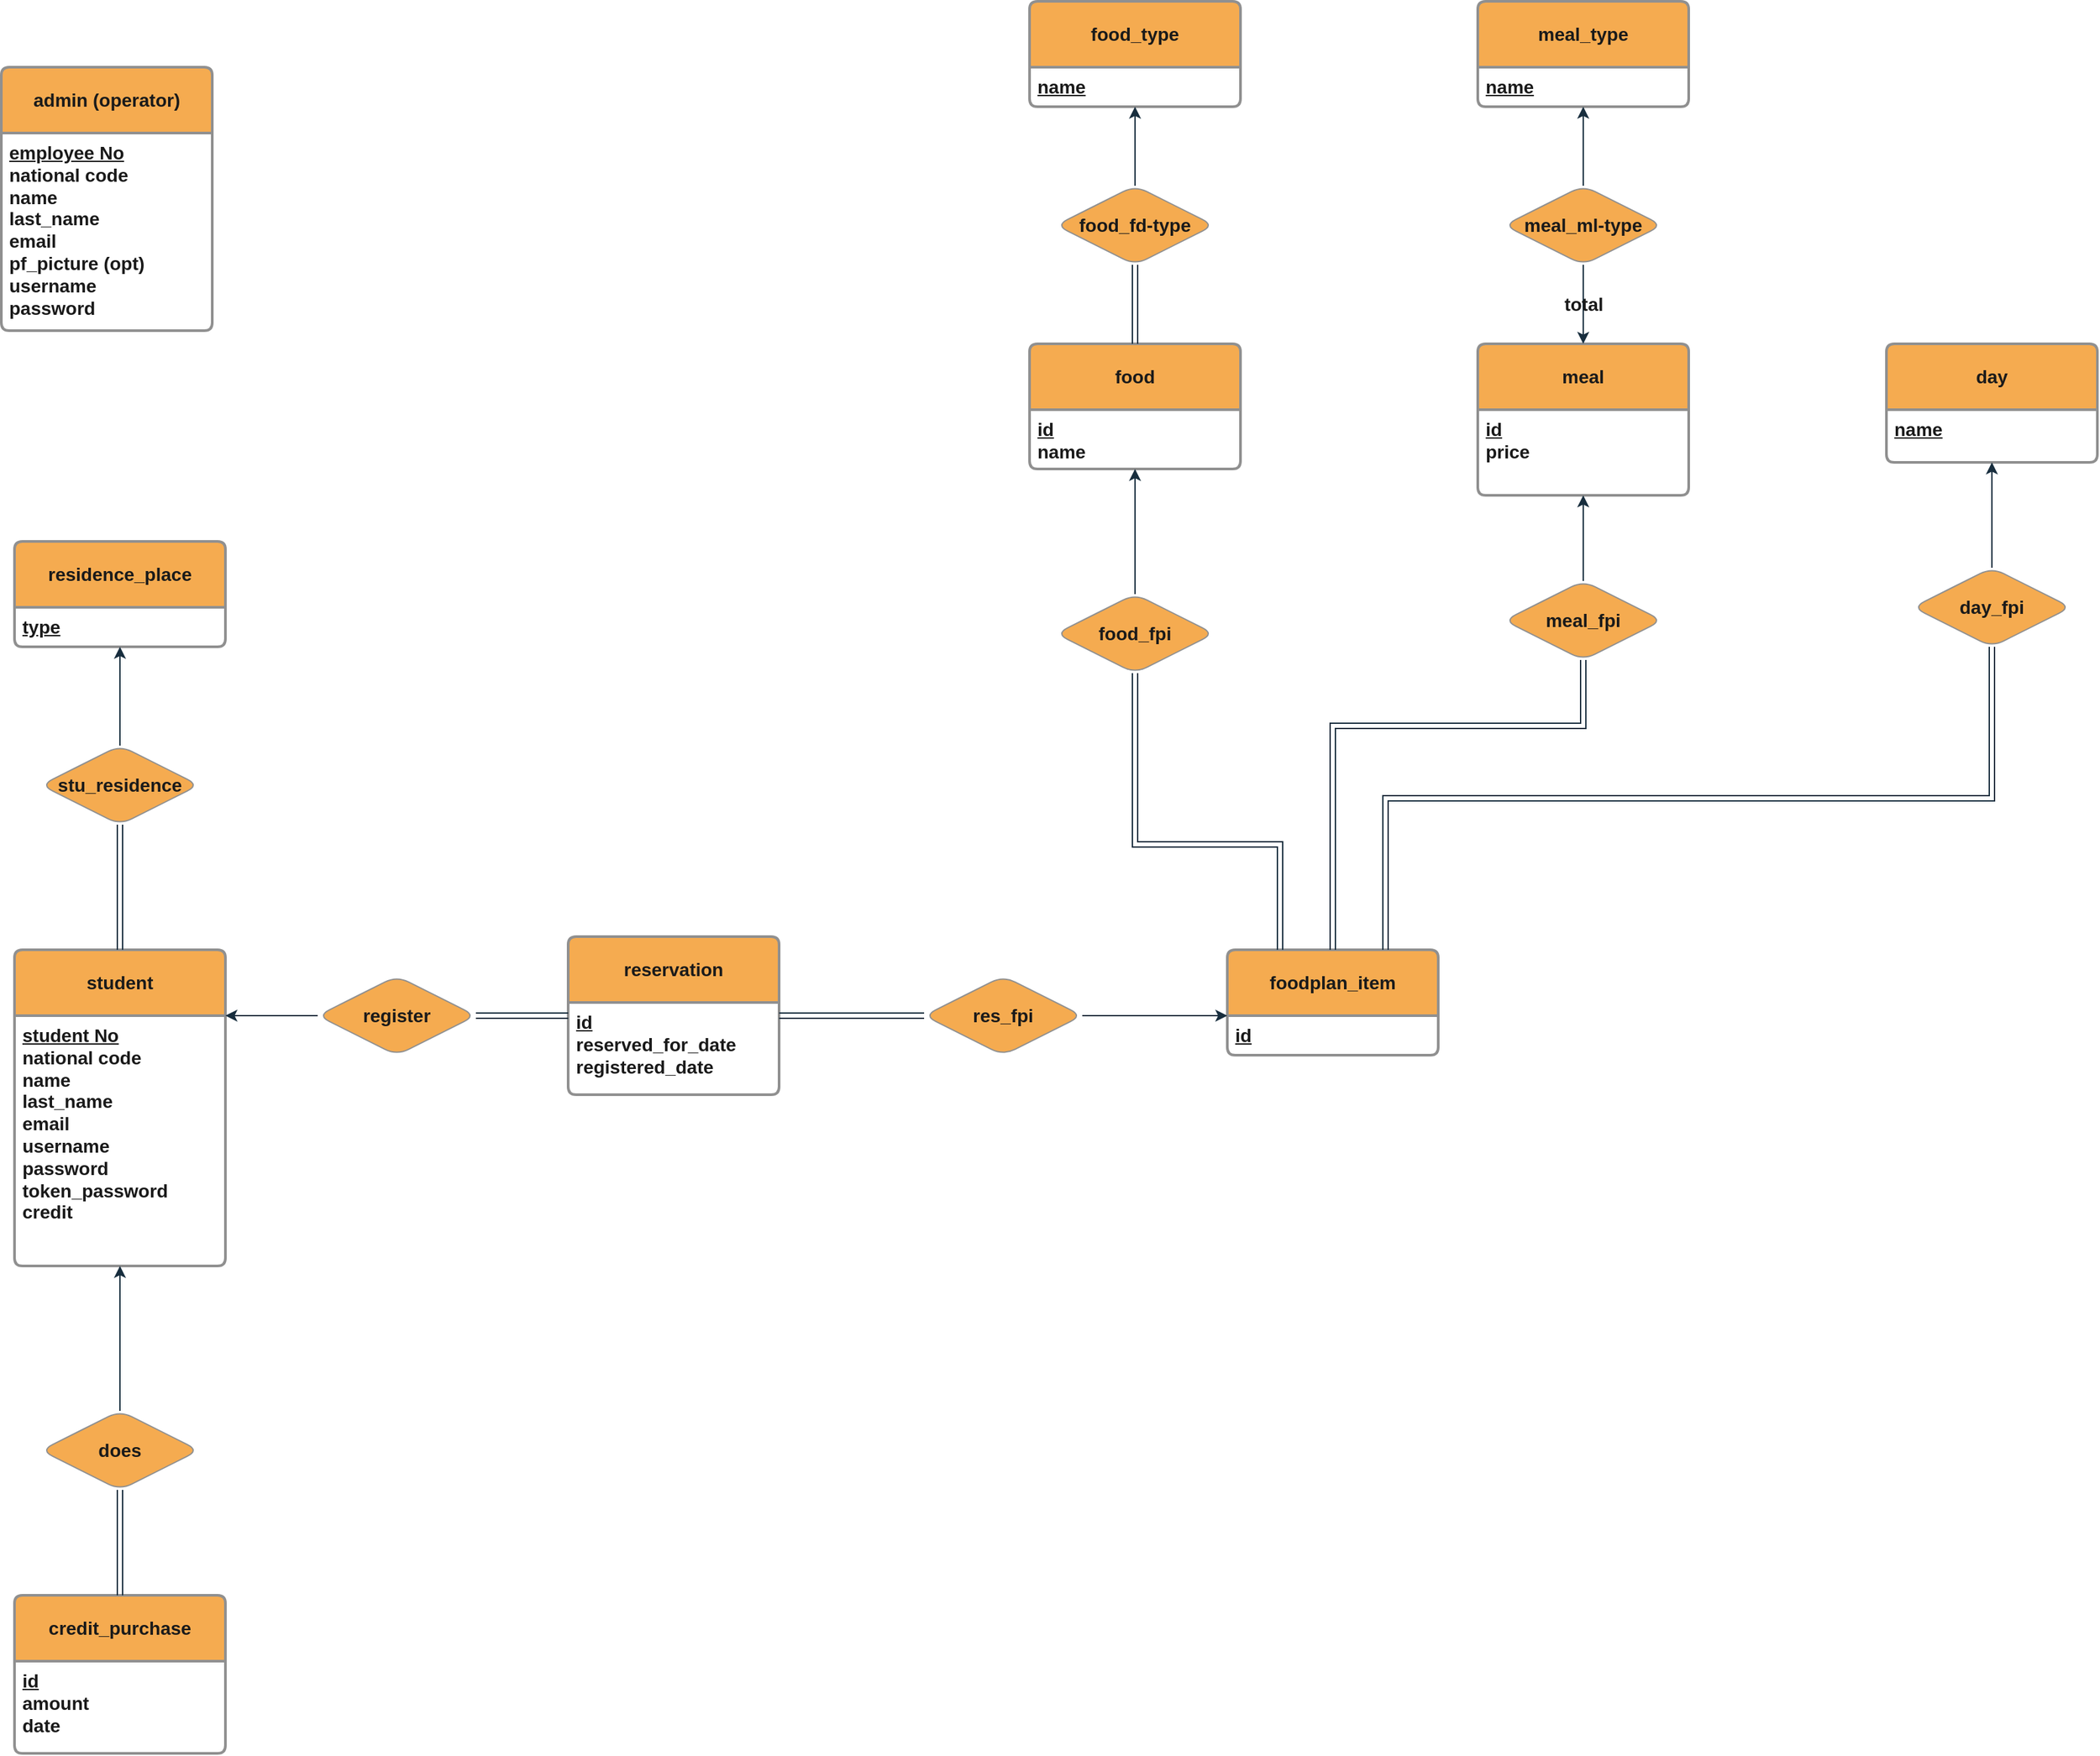 <mxfile version="24.7.8">
  <diagram name="Page-1" id="e56a1550-8fbb-45ad-956c-1786394a9013">
    <mxGraphModel dx="1954" dy="2208" grid="1" gridSize="10" guides="1" tooltips="1" connect="1" arrows="1" fold="1" page="1" pageScale="1" pageWidth="1100" pageHeight="850" background="none" math="0" shadow="0">
      <root>
        <mxCell id="0" />
        <mxCell id="1" parent="0" />
        <mxCell id="6c_6b6at9WufshhHbo5P-86" value="admin (operator)" style="swimlane;childLayout=stackLayout;horizontal=1;startSize=50;horizontalStack=0;rounded=1;fontSize=14;fontStyle=1;strokeWidth=2;resizeParent=0;resizeLast=1;shadow=0;dashed=0;align=center;arcSize=4;whiteSpace=wrap;html=1;strokeColor=#909090;verticalAlign=middle;fontFamily=Helvetica;fontColor=#1A1A1A;labelBackgroundColor=none;fillColor=#F5AB50;" parent="1" vertex="1">
          <mxGeometry x="340" y="-120" width="160" height="200" as="geometry" />
        </mxCell>
        <mxCell id="6c_6b6at9WufshhHbo5P-87" value="&lt;u style=&quot;font-size: 14px;&quot;&gt;employee No&lt;/u&gt;&lt;div style=&quot;font-size: 14px;&quot;&gt;&lt;div style=&quot;font-size: 14px;&quot;&gt;national code&lt;/div&gt;name&lt;div style=&quot;font-size: 14px;&quot;&gt;last_name&lt;/div&gt;&lt;div style=&quot;font-size: 14px;&quot;&gt;email&lt;/div&gt;&lt;div style=&quot;font-size: 14px;&quot;&gt;pf_picture (opt)&lt;br style=&quot;font-size: 14px;&quot;&gt;&lt;/div&gt;&lt;div style=&quot;font-size: 14px;&quot;&gt;username&lt;/div&gt;&lt;div style=&quot;font-size: 14px;&quot;&gt;password&lt;/div&gt;&lt;div style=&quot;font-size: 14px;&quot;&gt;&lt;br style=&quot;font-size: 14px;&quot;&gt;&lt;/div&gt;&lt;/div&gt;" style="align=left;strokeColor=none;fillColor=none;spacingLeft=4;fontSize=14;verticalAlign=top;resizable=0;rotatable=0;part=1;html=1;rounded=1;fontFamily=Helvetica;fontColor=#1A1A1A;fontStyle=1;labelBackgroundColor=none;" parent="6c_6b6at9WufshhHbo5P-86" vertex="1">
          <mxGeometry y="50" width="160" height="150" as="geometry" />
        </mxCell>
        <mxCell id="6c_6b6at9WufshhHbo5P-88" value="student" style="swimlane;childLayout=stackLayout;horizontal=1;startSize=50;horizontalStack=0;rounded=1;fontSize=14;fontStyle=1;strokeWidth=2;resizeParent=0;resizeLast=1;shadow=0;dashed=0;align=center;arcSize=4;whiteSpace=wrap;html=1;strokeColor=#909090;verticalAlign=middle;fontFamily=Helvetica;fontColor=#1A1A1A;labelBackgroundColor=none;fillColor=#F5AB50;" parent="1" vertex="1">
          <mxGeometry x="350" y="550" width="160" height="240" as="geometry" />
        </mxCell>
        <mxCell id="6c_6b6at9WufshhHbo5P-89" value="&lt;u style=&quot;font-size: 14px;&quot;&gt;student No&lt;/u&gt;&lt;div style=&quot;font-size: 14px;&quot;&gt;&lt;div style=&quot;font-size: 14px;&quot;&gt;national code&lt;/div&gt;name&lt;div style=&quot;font-size: 14px;&quot;&gt;last_name&lt;/div&gt;&lt;div style=&quot;font-size: 14px;&quot;&gt;email&lt;/div&gt;&lt;div style=&quot;font-size: 14px;&quot;&gt;username&lt;/div&gt;&lt;div style=&quot;font-size: 14px;&quot;&gt;password&lt;/div&gt;&lt;div style=&quot;font-size: 14px;&quot;&gt;token_password&lt;u style=&quot;font-size: 14px;&quot;&gt;&lt;br style=&quot;font-size: 14px;&quot;&gt;&lt;/u&gt;&lt;div style=&quot;font-size: 14px;&quot;&gt;credit&lt;/div&gt;&lt;/div&gt;&lt;/div&gt;" style="align=left;strokeColor=none;fillColor=none;spacingLeft=4;fontSize=14;verticalAlign=top;resizable=0;rotatable=0;part=1;html=1;rounded=1;fontFamily=Helvetica;fontColor=#1A1A1A;fontStyle=1;labelBackgroundColor=none;" parent="6c_6b6at9WufshhHbo5P-88" vertex="1">
          <mxGeometry y="50" width="160" height="190" as="geometry" />
        </mxCell>
        <mxCell id="6c_6b6at9WufshhHbo5P-90" value="&lt;span style=&quot;font-size: 14px; text-wrap: nowrap;&quot;&gt;residence_place&lt;/span&gt;" style="swimlane;childLayout=stackLayout;horizontal=1;startSize=50;horizontalStack=0;rounded=1;fontSize=14;fontStyle=1;strokeWidth=2;resizeParent=0;resizeLast=1;shadow=0;dashed=0;align=center;arcSize=4;whiteSpace=wrap;html=1;strokeColor=#909090;verticalAlign=middle;fontFamily=Helvetica;fontColor=#1A1A1A;labelBackgroundColor=none;fillColor=#F5AB50;" parent="1" vertex="1">
          <mxGeometry x="350" y="240" width="160" height="80" as="geometry" />
        </mxCell>
        <mxCell id="6c_6b6at9WufshhHbo5P-91" value="&lt;span style=&quot;text-wrap: wrap; text-decoration-line: underline; font-size: 14px;&quot;&gt;type&lt;/span&gt;" style="align=left;strokeColor=none;fillColor=none;spacingLeft=4;fontSize=14;verticalAlign=top;resizable=0;rotatable=0;part=1;html=1;rounded=1;fontFamily=Helvetica;fontColor=#1A1A1A;fontStyle=1;labelBackgroundColor=none;" parent="6c_6b6at9WufshhHbo5P-90" vertex="1">
          <mxGeometry y="50" width="160" height="30" as="geometry" />
        </mxCell>
        <mxCell id="6c_6b6at9WufshhHbo5P-92" value="&lt;span style=&quot;font-size: 14px; text-wrap: nowrap;&quot;&gt;food&lt;/span&gt;" style="swimlane;childLayout=stackLayout;horizontal=1;startSize=50;horizontalStack=0;rounded=1;fontSize=14;fontStyle=1;strokeWidth=2;resizeParent=0;resizeLast=1;shadow=0;dashed=0;align=center;arcSize=4;whiteSpace=wrap;html=1;strokeColor=#909090;verticalAlign=middle;fontFamily=Helvetica;fontColor=#1A1A1A;labelBackgroundColor=none;fillColor=#F5AB50;" parent="1" vertex="1">
          <mxGeometry x="1120" y="90" width="160" height="95" as="geometry" />
        </mxCell>
        <mxCell id="6c_6b6at9WufshhHbo5P-93" value="&lt;u style=&quot;font-size: 14px;&quot;&gt;id&lt;/u&gt;&lt;div style=&quot;font-size: 14px;&quot;&gt;name&lt;/div&gt;" style="align=left;strokeColor=none;fillColor=none;spacingLeft=4;fontSize=14;verticalAlign=top;resizable=0;rotatable=0;part=1;html=1;rounded=1;fontFamily=Helvetica;fontColor=#1A1A1A;fontStyle=1;labelBackgroundColor=none;" parent="6c_6b6at9WufshhHbo5P-92" vertex="1">
          <mxGeometry y="50" width="160" height="45" as="geometry" />
        </mxCell>
        <mxCell id="6c_6b6at9WufshhHbo5P-94" value="meal" style="swimlane;childLayout=stackLayout;horizontal=1;startSize=50;horizontalStack=0;rounded=1;fontSize=14;fontStyle=1;strokeWidth=2;resizeParent=0;resizeLast=1;shadow=0;dashed=0;align=center;arcSize=4;whiteSpace=wrap;html=1;strokeColor=#909090;verticalAlign=middle;fontFamily=Helvetica;fontColor=#1A1A1A;labelBackgroundColor=none;fillColor=#F5AB50;" parent="1" vertex="1">
          <mxGeometry x="1460" y="90" width="160" height="115" as="geometry" />
        </mxCell>
        <mxCell id="6c_6b6at9WufshhHbo5P-95" value="&lt;u style=&quot;font-size: 14px;&quot;&gt;id&lt;/u&gt;&lt;div style=&quot;font-size: 14px;&quot;&gt;&lt;div style=&quot;font-size: 14px;&quot;&gt;price&lt;/div&gt;&lt;/div&gt;" style="align=left;strokeColor=none;fillColor=none;spacingLeft=4;fontSize=14;verticalAlign=top;resizable=0;rotatable=0;part=1;html=1;rounded=1;fontFamily=Helvetica;fontColor=#1A1A1A;fontStyle=1;labelBackgroundColor=none;" parent="6c_6b6at9WufshhHbo5P-94" vertex="1">
          <mxGeometry y="50" width="160" height="65" as="geometry" />
        </mxCell>
        <mxCell id="6c_6b6at9WufshhHbo5P-96" value="&lt;font style=&quot;font-size: 14px;&quot;&gt;reservation&lt;/font&gt;" style="swimlane;childLayout=stackLayout;horizontal=1;startSize=50;horizontalStack=0;rounded=1;fontSize=14;fontStyle=1;strokeWidth=2;resizeParent=0;resizeLast=1;shadow=0;dashed=0;align=center;arcSize=4;whiteSpace=wrap;html=1;strokeColor=#909090;verticalAlign=middle;fontFamily=Helvetica;fontColor=#1A1A1A;labelBackgroundColor=none;fillColor=#F5AB50;" parent="1" vertex="1">
          <mxGeometry x="770" y="540" width="160" height="120" as="geometry" />
        </mxCell>
        <mxCell id="6c_6b6at9WufshhHbo5P-97" value="&lt;u style=&quot;font-size: 14px;&quot;&gt;id&lt;/u&gt;&lt;div style=&quot;font-size: 14px;&quot;&gt;reserved_for_date&lt;/div&gt;&lt;div style=&quot;font-size: 14px;&quot;&gt;registered_date&lt;/div&gt;" style="align=left;strokeColor=none;fillColor=none;spacingLeft=4;fontSize=14;verticalAlign=top;resizable=0;rotatable=0;part=1;html=1;rounded=1;fontFamily=Helvetica;fontColor=#1A1A1A;fontStyle=1;labelBackgroundColor=none;" parent="6c_6b6at9WufshhHbo5P-96" vertex="1">
          <mxGeometry y="50" width="160" height="70" as="geometry" />
        </mxCell>
        <mxCell id="6c_6b6at9WufshhHbo5P-98" value="register" style="shape=rhombus;perimeter=rhombusPerimeter;whiteSpace=wrap;html=1;align=center;rounded=1;strokeColor=#909090;verticalAlign=middle;fontFamily=Helvetica;fontSize=14;fontColor=#1A1A1A;fontStyle=1;labelBackgroundColor=none;fillColor=#F5AB50;" parent="1" vertex="1">
          <mxGeometry x="580" y="570" width="120" height="60" as="geometry" />
        </mxCell>
        <mxCell id="6c_6b6at9WufshhHbo5P-99" value="" style="shape=link;html=1;rounded=0;fontFamily=Helvetica;fontSize=14;fontColor=default;fontStyle=1;labelBackgroundColor=none;exitX=1;exitY=0.5;exitDx=0;exitDy=0;entryX=0;entryY=0.5;entryDx=0;entryDy=0;strokeColor=#182E3E;" parent="1" source="6c_6b6at9WufshhHbo5P-98" target="6c_6b6at9WufshhHbo5P-96" edge="1">
          <mxGeometry width="100" relative="1" as="geometry">
            <mxPoint x="680" y="380" as="sourcePoint" />
            <mxPoint x="780" y="380" as="targetPoint" />
          </mxGeometry>
        </mxCell>
        <mxCell id="6c_6b6at9WufshhHbo5P-100" value="" style="endArrow=classic;html=1;rounded=0;fontFamily=Helvetica;fontSize=14;fontColor=default;fontStyle=1;labelBackgroundColor=none;entryX=1;entryY=0;entryDx=0;entryDy=0;exitX=0;exitY=0.5;exitDx=0;exitDy=0;strokeColor=#182E3E;" parent="1" source="6c_6b6at9WufshhHbo5P-98" target="6c_6b6at9WufshhHbo5P-89" edge="1">
          <mxGeometry width="50" height="50" relative="1" as="geometry">
            <mxPoint x="710" y="510" as="sourcePoint" />
            <mxPoint x="760" y="460" as="targetPoint" />
          </mxGeometry>
        </mxCell>
        <mxCell id="6c_6b6at9WufshhHbo5P-104" value="stu_residence" style="shape=rhombus;perimeter=rhombusPerimeter;whiteSpace=wrap;html=1;align=center;rounded=1;strokeColor=#909090;verticalAlign=middle;fontFamily=Helvetica;fontSize=14;fontColor=#1A1A1A;fontStyle=1;labelBackgroundColor=none;fillColor=#F5AB50;" parent="1" vertex="1">
          <mxGeometry x="370" y="395" width="120" height="60" as="geometry" />
        </mxCell>
        <mxCell id="6c_6b6at9WufshhHbo5P-105" value="" style="endArrow=classic;html=1;rounded=0;fontFamily=Helvetica;fontSize=14;fontColor=default;fontStyle=1;labelBackgroundColor=none;exitX=0.5;exitY=0;exitDx=0;exitDy=0;entryX=0.5;entryY=1;entryDx=0;entryDy=0;strokeColor=#182E3E;" parent="1" source="6c_6b6at9WufshhHbo5P-104" target="6c_6b6at9WufshhHbo5P-91" edge="1">
          <mxGeometry width="50" height="50" relative="1" as="geometry">
            <mxPoint x="490" y="750" as="sourcePoint" />
            <mxPoint x="390" y="350" as="targetPoint" />
          </mxGeometry>
        </mxCell>
        <mxCell id="6c_6b6at9WufshhHbo5P-106" value="" style="shape=link;html=1;rounded=0;fontFamily=Helvetica;fontSize=14;fontColor=default;fontStyle=1;labelBackgroundColor=none;exitX=0.5;exitY=0;exitDx=0;exitDy=0;entryX=0.5;entryY=1;entryDx=0;entryDy=0;strokeColor=#182E3E;" parent="1" source="6c_6b6at9WufshhHbo5P-88" target="6c_6b6at9WufshhHbo5P-104" edge="1">
          <mxGeometry width="100" relative="1" as="geometry">
            <mxPoint x="460" y="730" as="sourcePoint" />
            <mxPoint x="440" y="470" as="targetPoint" />
          </mxGeometry>
        </mxCell>
        <mxCell id="6c_6b6at9WufshhHbo5P-115" value="foodplan_item" style="swimlane;childLayout=stackLayout;horizontal=1;startSize=50;horizontalStack=0;rounded=1;fontSize=14;fontStyle=1;strokeWidth=2;resizeParent=0;resizeLast=1;shadow=0;dashed=0;align=center;arcSize=4;whiteSpace=wrap;html=1;strokeColor=#909090;verticalAlign=middle;fontFamily=Helvetica;fontColor=#1A1A1A;labelBackgroundColor=none;fillColor=#F5AB50;" parent="1" vertex="1">
          <mxGeometry x="1270" y="550" width="160" height="80" as="geometry" />
        </mxCell>
        <mxCell id="6c_6b6at9WufshhHbo5P-116" value="&lt;u style=&quot;font-size: 14px;&quot;&gt;id&lt;/u&gt;" style="align=left;strokeColor=none;fillColor=none;spacingLeft=4;fontSize=14;verticalAlign=top;resizable=0;rotatable=0;part=1;html=1;rounded=1;fontFamily=Helvetica;fontColor=#1A1A1A;fontStyle=1;labelBackgroundColor=none;" parent="6c_6b6at9WufshhHbo5P-115" vertex="1">
          <mxGeometry y="50" width="160" height="30" as="geometry" />
        </mxCell>
        <mxCell id="6c_6b6at9WufshhHbo5P-117" value="day" style="swimlane;childLayout=stackLayout;horizontal=1;startSize=50;horizontalStack=0;rounded=1;fontSize=14;fontStyle=1;strokeWidth=2;resizeParent=0;resizeLast=1;shadow=0;dashed=0;align=center;arcSize=4;whiteSpace=wrap;html=1;strokeColor=#909090;verticalAlign=middle;fontFamily=Helvetica;fontColor=#1A1A1A;labelBackgroundColor=none;fillColor=#F5AB50;" parent="1" vertex="1">
          <mxGeometry x="1770" y="90" width="160" height="90" as="geometry" />
        </mxCell>
        <mxCell id="6c_6b6at9WufshhHbo5P-118" value="&lt;u style=&quot;font-size: 14px;&quot;&gt;name&lt;/u&gt;" style="align=left;strokeColor=none;fillColor=none;spacingLeft=4;fontSize=14;verticalAlign=top;resizable=0;rotatable=0;part=1;html=1;rounded=1;fontFamily=Helvetica;fontColor=#1A1A1A;fontStyle=1;labelBackgroundColor=none;" parent="6c_6b6at9WufshhHbo5P-117" vertex="1">
          <mxGeometry y="50" width="160" height="40" as="geometry" />
        </mxCell>
        <mxCell id="6c_6b6at9WufshhHbo5P-119" value="day_fpi" style="shape=rhombus;perimeter=rhombusPerimeter;whiteSpace=wrap;html=1;align=center;rounded=1;strokeColor=#909090;verticalAlign=middle;fontFamily=Helvetica;fontSize=14;fontColor=#1A1A1A;fontStyle=1;labelBackgroundColor=none;fillColor=#F5AB50;" parent="1" vertex="1">
          <mxGeometry x="1790" y="260" width="120" height="60" as="geometry" />
        </mxCell>
        <mxCell id="6c_6b6at9WufshhHbo5P-120" value="" style="endArrow=classic;html=1;rounded=0;fontFamily=Helvetica;fontSize=14;fontColor=default;fontStyle=1;labelBackgroundColor=none;entryX=0.5;entryY=1;entryDx=0;entryDy=0;exitX=0.5;exitY=0;exitDx=0;exitDy=0;edgeStyle=orthogonalEdgeStyle;strokeColor=#182E3E;" parent="1" source="6c_6b6at9WufshhHbo5P-119" target="6c_6b6at9WufshhHbo5P-118" edge="1">
          <mxGeometry width="50" height="50" relative="1" as="geometry">
            <mxPoint x="1170" y="270" as="sourcePoint" />
            <mxPoint x="1220" y="220" as="targetPoint" />
          </mxGeometry>
        </mxCell>
        <mxCell id="6c_6b6at9WufshhHbo5P-121" value="" style="shape=link;html=1;rounded=0;fontFamily=Helvetica;fontSize=14;fontColor=default;fontStyle=1;labelBackgroundColor=none;entryX=0.75;entryY=0;entryDx=0;entryDy=0;exitX=0.5;exitY=1;exitDx=0;exitDy=0;edgeStyle=orthogonalEdgeStyle;strokeColor=#182E3E;" parent="1" source="6c_6b6at9WufshhHbo5P-119" target="6c_6b6at9WufshhHbo5P-115" edge="1">
          <mxGeometry width="100" relative="1" as="geometry">
            <mxPoint x="940" y="300" as="sourcePoint" />
            <mxPoint x="1040" y="300" as="targetPoint" />
          </mxGeometry>
        </mxCell>
        <mxCell id="6c_6b6at9WufshhHbo5P-128" value="meal_fpi" style="shape=rhombus;perimeter=rhombusPerimeter;whiteSpace=wrap;html=1;align=center;rounded=1;strokeColor=#909090;verticalAlign=middle;fontFamily=Helvetica;fontSize=14;fontColor=#1A1A1A;fontStyle=1;labelBackgroundColor=none;fillColor=#F5AB50;" parent="1" vertex="1">
          <mxGeometry x="1480" y="270" width="120" height="60" as="geometry" />
        </mxCell>
        <mxCell id="6c_6b6at9WufshhHbo5P-129" value="food_fpi" style="shape=rhombus;perimeter=rhombusPerimeter;whiteSpace=wrap;html=1;align=center;rounded=1;strokeColor=#909090;verticalAlign=middle;fontFamily=Helvetica;fontSize=14;fontColor=#1A1A1A;fontStyle=1;labelBackgroundColor=none;fillColor=#F5AB50;" parent="1" vertex="1">
          <mxGeometry x="1140" y="280" width="120" height="60" as="geometry" />
        </mxCell>
        <mxCell id="6c_6b6at9WufshhHbo5P-130" value="" style="endArrow=classic;html=1;rounded=0;fontFamily=Helvetica;fontSize=14;fontColor=default;fontStyle=1;labelBackgroundColor=none;exitX=0.5;exitY=0;exitDx=0;exitDy=0;entryX=0.5;entryY=1;entryDx=0;entryDy=0;strokeColor=#182E3E;" parent="1" source="6c_6b6at9WufshhHbo5P-129" target="6c_6b6at9WufshhHbo5P-93" edge="1">
          <mxGeometry width="50" height="50" relative="1" as="geometry">
            <mxPoint x="950" y="100" as="sourcePoint" />
            <mxPoint x="1000" y="50" as="targetPoint" />
          </mxGeometry>
        </mxCell>
        <mxCell id="6c_6b6at9WufshhHbo5P-131" value="" style="endArrow=classic;html=1;rounded=0;fontFamily=Helvetica;fontSize=14;fontColor=default;fontStyle=1;labelBackgroundColor=none;entryX=0.5;entryY=1;entryDx=0;entryDy=0;exitX=0.5;exitY=0;exitDx=0;exitDy=0;strokeColor=#182E3E;" parent="1" source="6c_6b6at9WufshhHbo5P-128" target="6c_6b6at9WufshhHbo5P-95" edge="1">
          <mxGeometry width="50" height="50" relative="1" as="geometry">
            <mxPoint x="1000" y="20" as="sourcePoint" />
            <mxPoint x="1050" y="-30" as="targetPoint" />
          </mxGeometry>
        </mxCell>
        <mxCell id="6c_6b6at9WufshhHbo5P-133" value="" style="shape=link;html=1;rounded=0;fontFamily=Helvetica;fontSize=14;fontColor=default;fontStyle=1;labelBackgroundColor=none;entryX=0.5;entryY=0;entryDx=0;entryDy=0;exitX=0.5;exitY=1;exitDx=0;exitDy=0;edgeStyle=orthogonalEdgeStyle;strokeColor=#182E3E;" parent="1" source="6c_6b6at9WufshhHbo5P-128" target="6c_6b6at9WufshhHbo5P-115" edge="1">
          <mxGeometry width="100" relative="1" as="geometry">
            <mxPoint x="920" y="200" as="sourcePoint" />
            <mxPoint x="1020" y="200" as="targetPoint" />
            <Array as="points">
              <mxPoint x="1540" y="380" />
              <mxPoint x="1350" y="380" />
            </Array>
          </mxGeometry>
        </mxCell>
        <mxCell id="6c_6b6at9WufshhHbo5P-134" value="" style="shape=link;html=1;rounded=0;fontFamily=Helvetica;fontSize=14;fontColor=default;fontStyle=1;labelBackgroundColor=none;entryX=0.25;entryY=0;entryDx=0;entryDy=0;exitX=0.5;exitY=1;exitDx=0;exitDy=0;edgeStyle=orthogonalEdgeStyle;strokeColor=#182E3E;" parent="1" source="6c_6b6at9WufshhHbo5P-129" target="6c_6b6at9WufshhHbo5P-115" edge="1">
          <mxGeometry width="100" relative="1" as="geometry">
            <mxPoint x="920" y="200" as="sourcePoint" />
            <mxPoint x="1020" y="200" as="targetPoint" />
            <Array as="points">
              <mxPoint x="1200" y="470" />
              <mxPoint x="1310" y="470" />
            </Array>
          </mxGeometry>
        </mxCell>
        <mxCell id="UbWyDAXkAl9kBC1085o6-6" value="res_fpi" style="shape=rhombus;perimeter=rhombusPerimeter;whiteSpace=wrap;html=1;align=center;rounded=1;strokeColor=#909090;verticalAlign=middle;fontFamily=Helvetica;fontSize=14;fontColor=#1A1A1A;fontStyle=1;labelBackgroundColor=none;fillColor=#F5AB50;" parent="1" vertex="1">
          <mxGeometry x="1040" y="570" width="120" height="60" as="geometry" />
        </mxCell>
        <mxCell id="UbWyDAXkAl9kBC1085o6-7" value="" style="endArrow=classic;html=1;rounded=0;fontFamily=Helvetica;fontSize=14;fontColor=default;fontStyle=1;labelBackgroundColor=none;entryX=0;entryY=0;entryDx=0;entryDy=0;exitX=1;exitY=0.5;exitDx=0;exitDy=0;strokeColor=#182E3E;" parent="1" source="UbWyDAXkAl9kBC1085o6-6" target="6c_6b6at9WufshhHbo5P-116" edge="1">
          <mxGeometry width="50" height="50" relative="1" as="geometry">
            <mxPoint x="1260" y="650" as="sourcePoint" />
            <mxPoint x="1310" y="600" as="targetPoint" />
          </mxGeometry>
        </mxCell>
        <mxCell id="UbWyDAXkAl9kBC1085o6-8" value="" style="shape=link;html=1;rounded=0;fontFamily=Helvetica;fontSize=14;fontColor=default;fontStyle=1;labelBackgroundColor=none;entryX=0;entryY=0.5;entryDx=0;entryDy=0;exitX=1;exitY=0.5;exitDx=0;exitDy=0;strokeColor=#182E3E;" parent="1" source="6c_6b6at9WufshhHbo5P-96" target="UbWyDAXkAl9kBC1085o6-6" edge="1">
          <mxGeometry width="100" relative="1" as="geometry">
            <mxPoint x="890" y="460" as="sourcePoint" />
            <mxPoint x="990" y="460" as="targetPoint" />
          </mxGeometry>
        </mxCell>
        <mxCell id="TPkjLOi4IjHDYwZSrLuA-5" value="food_type" style="swimlane;childLayout=stackLayout;horizontal=1;startSize=50;horizontalStack=0;rounded=1;fontSize=14;fontStyle=1;strokeWidth=2;resizeParent=0;resizeLast=1;shadow=0;dashed=0;align=center;arcSize=4;whiteSpace=wrap;html=1;strokeColor=#909090;verticalAlign=middle;fontFamily=Helvetica;fontColor=#1A1A1A;labelBackgroundColor=none;fillColor=#F5AB50;" parent="1" vertex="1">
          <mxGeometry x="1120" y="-170" width="160" height="80" as="geometry" />
        </mxCell>
        <mxCell id="TPkjLOi4IjHDYwZSrLuA-6" value="&lt;u style=&quot;font-size: 14px;&quot;&gt;name&lt;/u&gt;" style="align=left;strokeColor=none;fillColor=none;spacingLeft=4;fontSize=14;verticalAlign=top;resizable=0;rotatable=0;part=1;html=1;rounded=1;shadow=0;dashed=0;strokeWidth=2;arcSize=4;fontFamily=Helvetica;fontColor=#1A1A1A;fontStyle=1;labelBackgroundColor=none;" parent="TPkjLOi4IjHDYwZSrLuA-5" vertex="1">
          <mxGeometry y="50" width="160" height="30" as="geometry" />
        </mxCell>
        <mxCell id="TPkjLOi4IjHDYwZSrLuA-8" value="food_fd-type" style="shape=rhombus;perimeter=rhombusPerimeter;whiteSpace=wrap;html=1;align=center;rounded=1;strokeColor=#909090;verticalAlign=middle;fontFamily=Helvetica;fontSize=14;fontColor=#1A1A1A;fontStyle=1;labelBackgroundColor=none;fillColor=#F5AB50;" parent="1" vertex="1">
          <mxGeometry x="1140" y="-30" width="120" height="60" as="geometry" />
        </mxCell>
        <mxCell id="TPkjLOi4IjHDYwZSrLuA-9" value="" style="endArrow=classic;html=1;rounded=0;fontFamily=Helvetica;fontSize=14;fontColor=default;fontStyle=1;labelBackgroundColor=none;entryX=0.5;entryY=1;entryDx=0;entryDy=0;exitX=0.5;exitY=0;exitDx=0;exitDy=0;strokeColor=#182E3E;" parent="1" source="TPkjLOi4IjHDYwZSrLuA-8" target="TPkjLOi4IjHDYwZSrLuA-6" edge="1">
          <mxGeometry width="50" height="50" relative="1" as="geometry">
            <mxPoint x="740" y="-110" as="sourcePoint" />
            <mxPoint x="790" y="-160" as="targetPoint" />
          </mxGeometry>
        </mxCell>
        <mxCell id="TPkjLOi4IjHDYwZSrLuA-10" value="" style="shape=link;html=1;rounded=0;fontFamily=Helvetica;fontSize=14;fontColor=default;fontStyle=1;labelBackgroundColor=none;entryX=0.5;entryY=0;entryDx=0;entryDy=0;exitX=0.5;exitY=1;exitDx=0;exitDy=0;strokeColor=#182E3E;" parent="1" source="TPkjLOi4IjHDYwZSrLuA-8" target="6c_6b6at9WufshhHbo5P-92" edge="1">
          <mxGeometry width="100" relative="1" as="geometry">
            <mxPoint x="680" y="10" as="sourcePoint" />
            <mxPoint x="780" y="10" as="targetPoint" />
          </mxGeometry>
        </mxCell>
        <mxCell id="TPkjLOi4IjHDYwZSrLuA-11" value="meal_type" style="swimlane;childLayout=stackLayout;horizontal=1;startSize=50;horizontalStack=0;rounded=1;fontSize=14;fontStyle=1;strokeWidth=2;resizeParent=0;resizeLast=1;shadow=0;dashed=0;align=center;arcSize=4;whiteSpace=wrap;html=1;strokeColor=#909090;verticalAlign=middle;fontFamily=Helvetica;fontColor=#1A1A1A;labelBackgroundColor=none;fillColor=#F5AB50;" parent="1" vertex="1">
          <mxGeometry x="1460" y="-170" width="160" height="80" as="geometry" />
        </mxCell>
        <mxCell id="TPkjLOi4IjHDYwZSrLuA-12" value="&lt;u style=&quot;font-size: 14px;&quot;&gt;name&lt;/u&gt;" style="align=left;strokeColor=none;fillColor=none;spacingLeft=4;fontSize=14;verticalAlign=top;resizable=0;rotatable=0;part=1;html=1;rounded=1;fontFamily=Helvetica;fontColor=#1A1A1A;fontStyle=1;labelBackgroundColor=none;" parent="TPkjLOi4IjHDYwZSrLuA-11" vertex="1">
          <mxGeometry y="50" width="160" height="30" as="geometry" />
        </mxCell>
        <mxCell id="TPkjLOi4IjHDYwZSrLuA-13" value="meal_ml-type" style="shape=rhombus;perimeter=rhombusPerimeter;whiteSpace=wrap;html=1;align=center;rounded=1;strokeColor=#909090;verticalAlign=middle;fontFamily=Helvetica;fontSize=14;fontColor=#1A1A1A;fontStyle=1;labelBackgroundColor=none;fillColor=#F5AB50;" parent="1" vertex="1">
          <mxGeometry x="1480" y="-30" width="120" height="60" as="geometry" />
        </mxCell>
        <mxCell id="TPkjLOi4IjHDYwZSrLuA-14" value="" style="endArrow=classic;html=1;rounded=0;fontFamily=Helvetica;fontSize=14;fontColor=default;fontStyle=1;labelBackgroundColor=none;entryX=0.5;entryY=1;entryDx=0;entryDy=0;exitX=0.5;exitY=0;exitDx=0;exitDy=0;strokeColor=#182E3E;" parent="1" source="TPkjLOi4IjHDYwZSrLuA-13" target="TPkjLOi4IjHDYwZSrLuA-12" edge="1">
          <mxGeometry width="50" height="50" relative="1" as="geometry">
            <mxPoint x="910" y="40" as="sourcePoint" />
            <mxPoint x="960" y="-10" as="targetPoint" />
          </mxGeometry>
        </mxCell>
        <mxCell id="TPkjLOi4IjHDYwZSrLuA-17" value="" style="endArrow=classic;html=1;rounded=0;fontFamily=Helvetica;fontSize=14;fontColor=default;fontStyle=1;labelBackgroundColor=none;exitX=0.5;exitY=1;exitDx=0;exitDy=0;entryX=0.5;entryY=0;entryDx=0;entryDy=0;strokeColor=#182E3E;" parent="1" source="TPkjLOi4IjHDYwZSrLuA-13" target="6c_6b6at9WufshhHbo5P-94" edge="1">
          <mxGeometry relative="1" as="geometry">
            <mxPoint x="700" y="-20" as="sourcePoint" />
            <mxPoint x="800" y="-20" as="targetPoint" />
          </mxGeometry>
        </mxCell>
        <mxCell id="TPkjLOi4IjHDYwZSrLuA-18" value="total" style="edgeLabel;resizable=0;html=1;;align=center;verticalAlign=middle;rounded=1;strokeColor=#909090;fontFamily=Helvetica;fontSize=14;fontColor=#1A1A1A;fontStyle=1;labelBackgroundColor=none;fillColor=#F5AB50;" parent="TPkjLOi4IjHDYwZSrLuA-17" connectable="0" vertex="1">
          <mxGeometry relative="1" as="geometry" />
        </mxCell>
        <mxCell id="5l4N1rTcr7N160FiMUOC-4" value="&lt;span style=&quot;font-size: 14px;&quot;&gt;credit_purchase&lt;/span&gt;" style="swimlane;childLayout=stackLayout;horizontal=1;startSize=50;horizontalStack=0;rounded=1;fontSize=14;fontStyle=1;strokeWidth=2;resizeParent=0;resizeLast=1;shadow=0;dashed=0;align=center;arcSize=4;whiteSpace=wrap;html=1;strokeColor=#909090;verticalAlign=middle;fontFamily=Helvetica;fontColor=#1A1A1A;labelBackgroundColor=none;fillColor=#F5AB50;" parent="1" vertex="1">
          <mxGeometry x="350" y="1040" width="160" height="120" as="geometry" />
        </mxCell>
        <mxCell id="5l4N1rTcr7N160FiMUOC-5" value="&lt;u style=&quot;font-size: 14px;&quot;&gt;id&lt;/u&gt;&lt;div style=&quot;font-size: 14px;&quot;&gt;amount&lt;/div&gt;&lt;div style=&quot;font-size: 14px;&quot;&gt;date&lt;/div&gt;" style="align=left;strokeColor=none;fillColor=none;spacingLeft=4;fontSize=14;verticalAlign=top;resizable=0;rotatable=0;part=1;html=1;rounded=1;shadow=0;dashed=0;strokeWidth=2;arcSize=4;fontFamily=Helvetica;fontColor=#1A1A1A;fontStyle=1;labelBackgroundColor=none;" parent="5l4N1rTcr7N160FiMUOC-4" vertex="1">
          <mxGeometry y="50" width="160" height="70" as="geometry" />
        </mxCell>
        <mxCell id="7e9GdRw_sYl6TuvqIxfU-3" value="does" style="shape=rhombus;perimeter=rhombusPerimeter;whiteSpace=wrap;html=1;align=center;strokeColor=#909090;fontColor=#1A1A1A;fillColor=#F5AB50;rounded=1;fontSize=14;fontStyle=1" parent="1" vertex="1">
          <mxGeometry x="370" y="900" width="120" height="60" as="geometry" />
        </mxCell>
        <mxCell id="7e9GdRw_sYl6TuvqIxfU-4" value="" style="endArrow=classic;html=1;rounded=0;strokeColor=#182E3E;fontColor=#1A1A1A;entryX=0.5;entryY=1;entryDx=0;entryDy=0;exitX=0.5;exitY=0;exitDx=0;exitDy=0;" parent="1" source="7e9GdRw_sYl6TuvqIxfU-3" target="6c_6b6at9WufshhHbo5P-89" edge="1">
          <mxGeometry width="50" height="50" relative="1" as="geometry">
            <mxPoint x="160" y="990" as="sourcePoint" />
            <mxPoint x="210" y="940" as="targetPoint" />
          </mxGeometry>
        </mxCell>
        <mxCell id="7e9GdRw_sYl6TuvqIxfU-5" value="" style="shape=link;html=1;rounded=0;strokeColor=#182E3E;fontColor=#1A1A1A;entryX=0.5;entryY=0;entryDx=0;entryDy=0;exitX=0.5;exitY=1;exitDx=0;exitDy=0;" parent="1" source="7e9GdRw_sYl6TuvqIxfU-3" target="5l4N1rTcr7N160FiMUOC-4" edge="1">
          <mxGeometry width="100" relative="1" as="geometry">
            <mxPoint x="110" y="890" as="sourcePoint" />
            <mxPoint x="210" y="890" as="targetPoint" />
          </mxGeometry>
        </mxCell>
      </root>
    </mxGraphModel>
  </diagram>
</mxfile>
